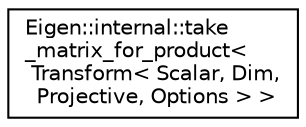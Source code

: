 digraph "Graphical Class Hierarchy"
{
  edge [fontname="Helvetica",fontsize="10",labelfontname="Helvetica",labelfontsize="10"];
  node [fontname="Helvetica",fontsize="10",shape=record];
  rankdir="LR";
  Node1 [label="Eigen::internal::take\l_matrix_for_product\<\l Transform\< Scalar, Dim,\l Projective, Options \> \>",height=0.2,width=0.4,color="black", fillcolor="white", style="filled",URL="$struct_eigen_1_1internal_1_1take__matrix__for__product_3_01_transform_3_01_scalar_00_01_dim_00_0edf36e01556babc5f053852863696371.html"];
}
